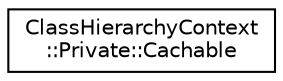 digraph "Graphical Class Hierarchy"
{
 // INTERACTIVE_SVG=YES
 // LATEX_PDF_SIZE
  edge [fontname="Helvetica",fontsize="10",labelfontname="Helvetica",labelfontsize="10"];
  node [fontname="Helvetica",fontsize="10",shape=record];
  rankdir="LR";
  Node0 [label="ClassHierarchyContext\l::Private::Cachable",height=0.2,width=0.4,color="black", fillcolor="white", style="filled",URL="$d1/d5f/struct_class_hierarchy_context_1_1_private_1_1_cachable.html",tooltip=" "];
}
